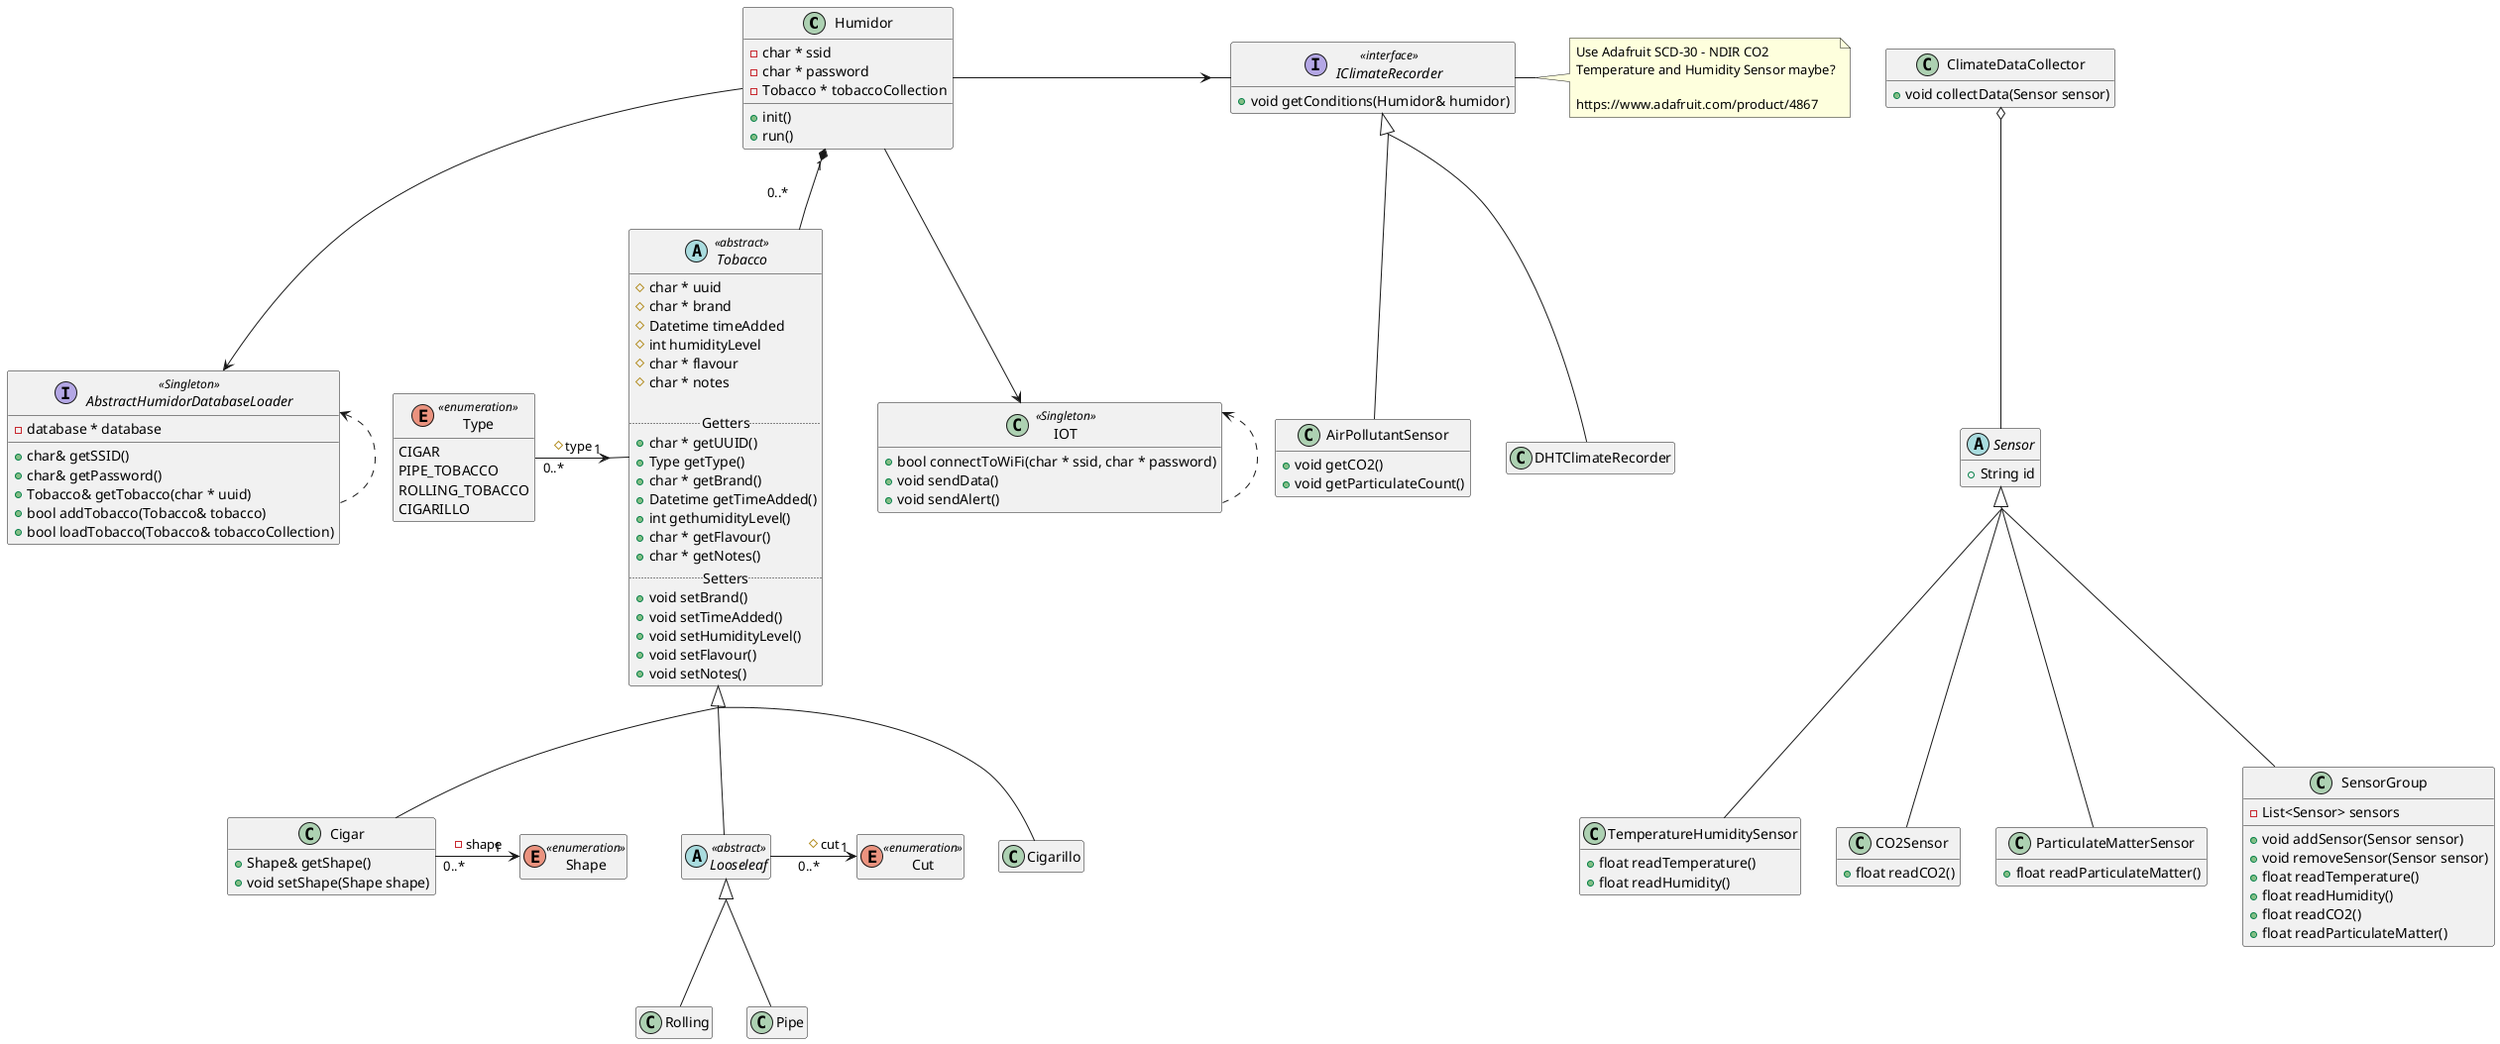 @startuml
'https://plantuml.com/class-diagram

hide empty members
skinparam groupInheritance 2

' Class relations
Humidor -> IClimateRecorder
Humidor --> IOT
Humidor --> AbstractHumidorDatabaseLoader
Humidor "1" *-- "0..*      " Tobacco
AbstractHumidorDatabaseLoader <.. AbstractHumidorDatabaseLoader
IOT <.. IOT

Cigar "0..*" -> "1   " Shape : - shape
Looseleaf "0..*" -> "   1" Cut : # cut
Type "0..*" -> "   1" Tobacco : # type

' Classes
class Humidor {
    - char * ssid
    - char * password
    - Tobacco * tobaccoCollection

    + init()
    + run()
}

interface IClimateRecorder <<interface>> {
    + void getConditions(Humidor& humidor)
}

class DHTClimateRecorder implements IClimateRecorder

class AirPollutantSensor implements IClimateRecorder {
    + void getCO2()
    + void getParticulateCount()
}

abstract class Sensor {
    + String id
}

class TemperatureHumiditySensor extends Sensor {
    + float readTemperature()
    + float readHumidity()
}

class CO2Sensor extends Sensor {
    + float readCO2()
}

class ParticulateMatterSensor extends Sensor {
    + float readParticulateMatter()
}

class SensorGroup extends Sensor {
    - List<Sensor> sensors
    + void addSensor(Sensor sensor)
    + void removeSensor(Sensor sensor)
    + float readTemperature()
    + float readHumidity()
    + float readCO2()
    + float readParticulateMatter()
}

class ClimateDataCollector {
    + void collectData(Sensor sensor)
}


ClimateDataCollector o-- Sensor


class IOT <<Singleton>> {
    + bool connectToWiFi(char * ssid, char * password)
    + void sendData()
    + void sendAlert()
}

interface AbstractHumidorDatabaseLoader <<Singleton>> {
    - database * database

    + char& getSSID()
    + char& getPassword()
    + Tobacco& getTobacco(char * uuid)
    + bool addTobacco(Tobacco& tobacco)
    + bool loadTobacco(Tobacco& tobaccoCollection)
}

abstract class Tobacco <<abstract>> {
    # char * uuid
    # char * brand
    # Datetime timeAdded
    # int humidityLevel
    # char * flavour
    # char * notes

    .. Getters ..
    + char * getUUID()
    + Type getType()
    + char * getBrand()
    + Datetime getTimeAdded()
    + int gethumidityLevel()
    + char * getFlavour()
    + char * getNotes()
    .. Setters ..
    + void setBrand()
    + void setTimeAdded()
    + void setHumidityLevel()
    + void setFlavour()
    + void setNotes()
}

class Cigar extends Tobacco {
    + Shape& getShape()
    + void setShape(Shape shape)
}

class Cigarillo extends Tobacco

abstract class Looseleaf <<abstract>> extends Tobacco

class Rolling extends Looseleaf

class Pipe extends Looseleaf

enum Cut <<enumeration>>

enum Shape <<enumeration>>

enum Type <<enumeration>> {
    CIGAR
    PIPE_TOBACCO
    ROLLING_TOBACCO
    CIGARILLO
}

' Notes
note \
"Use Adafruit SCD-30 - NDIR CO2\nTemperature and Humidity Sensor maybe?\n\nhttps://www.adafruit.com/product/4867" \
as ClimateNote

' Note relations
IClimateRecorder  .ClimateNote

@enduml
